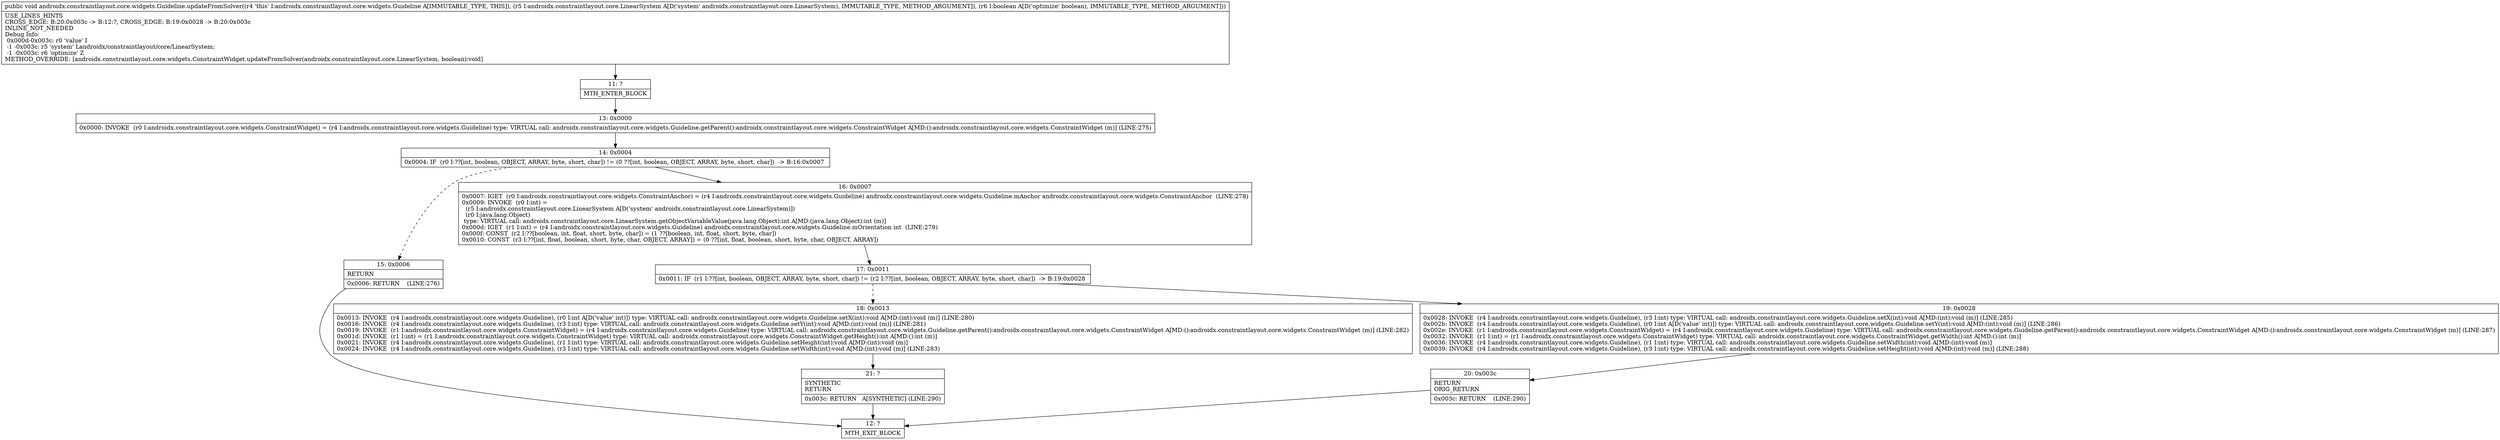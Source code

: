 digraph "CFG forandroidx.constraintlayout.core.widgets.Guideline.updateFromSolver(Landroidx\/constraintlayout\/core\/LinearSystem;Z)V" {
Node_11 [shape=record,label="{11\:\ ?|MTH_ENTER_BLOCK\l}"];
Node_13 [shape=record,label="{13\:\ 0x0000|0x0000: INVOKE  (r0 I:androidx.constraintlayout.core.widgets.ConstraintWidget) = (r4 I:androidx.constraintlayout.core.widgets.Guideline) type: VIRTUAL call: androidx.constraintlayout.core.widgets.Guideline.getParent():androidx.constraintlayout.core.widgets.ConstraintWidget A[MD:():androidx.constraintlayout.core.widgets.ConstraintWidget (m)] (LINE:275)\l}"];
Node_14 [shape=record,label="{14\:\ 0x0004|0x0004: IF  (r0 I:??[int, boolean, OBJECT, ARRAY, byte, short, char]) != (0 ??[int, boolean, OBJECT, ARRAY, byte, short, char])  \-\> B:16:0x0007 \l}"];
Node_15 [shape=record,label="{15\:\ 0x0006|RETURN\l|0x0006: RETURN    (LINE:276)\l}"];
Node_12 [shape=record,label="{12\:\ ?|MTH_EXIT_BLOCK\l}"];
Node_16 [shape=record,label="{16\:\ 0x0007|0x0007: IGET  (r0 I:androidx.constraintlayout.core.widgets.ConstraintAnchor) = (r4 I:androidx.constraintlayout.core.widgets.Guideline) androidx.constraintlayout.core.widgets.Guideline.mAnchor androidx.constraintlayout.core.widgets.ConstraintAnchor  (LINE:278)\l0x0009: INVOKE  (r0 I:int) = \l  (r5 I:androidx.constraintlayout.core.LinearSystem A[D('system' androidx.constraintlayout.core.LinearSystem)])\l  (r0 I:java.lang.Object)\l type: VIRTUAL call: androidx.constraintlayout.core.LinearSystem.getObjectVariableValue(java.lang.Object):int A[MD:(java.lang.Object):int (m)]\l0x000d: IGET  (r1 I:int) = (r4 I:androidx.constraintlayout.core.widgets.Guideline) androidx.constraintlayout.core.widgets.Guideline.mOrientation int  (LINE:279)\l0x000f: CONST  (r2 I:??[boolean, int, float, short, byte, char]) = (1 ??[boolean, int, float, short, byte, char]) \l0x0010: CONST  (r3 I:??[int, float, boolean, short, byte, char, OBJECT, ARRAY]) = (0 ??[int, float, boolean, short, byte, char, OBJECT, ARRAY]) \l}"];
Node_17 [shape=record,label="{17\:\ 0x0011|0x0011: IF  (r1 I:??[int, boolean, OBJECT, ARRAY, byte, short, char]) != (r2 I:??[int, boolean, OBJECT, ARRAY, byte, short, char])  \-\> B:19:0x0028 \l}"];
Node_18 [shape=record,label="{18\:\ 0x0013|0x0013: INVOKE  (r4 I:androidx.constraintlayout.core.widgets.Guideline), (r0 I:int A[D('value' int)]) type: VIRTUAL call: androidx.constraintlayout.core.widgets.Guideline.setX(int):void A[MD:(int):void (m)] (LINE:280)\l0x0016: INVOKE  (r4 I:androidx.constraintlayout.core.widgets.Guideline), (r3 I:int) type: VIRTUAL call: androidx.constraintlayout.core.widgets.Guideline.setY(int):void A[MD:(int):void (m)] (LINE:281)\l0x0019: INVOKE  (r1 I:androidx.constraintlayout.core.widgets.ConstraintWidget) = (r4 I:androidx.constraintlayout.core.widgets.Guideline) type: VIRTUAL call: androidx.constraintlayout.core.widgets.Guideline.getParent():androidx.constraintlayout.core.widgets.ConstraintWidget A[MD:():androidx.constraintlayout.core.widgets.ConstraintWidget (m)] (LINE:282)\l0x001d: INVOKE  (r1 I:int) = (r1 I:androidx.constraintlayout.core.widgets.ConstraintWidget) type: VIRTUAL call: androidx.constraintlayout.core.widgets.ConstraintWidget.getHeight():int A[MD:():int (m)]\l0x0021: INVOKE  (r4 I:androidx.constraintlayout.core.widgets.Guideline), (r1 I:int) type: VIRTUAL call: androidx.constraintlayout.core.widgets.Guideline.setHeight(int):void A[MD:(int):void (m)]\l0x0024: INVOKE  (r4 I:androidx.constraintlayout.core.widgets.Guideline), (r3 I:int) type: VIRTUAL call: androidx.constraintlayout.core.widgets.Guideline.setWidth(int):void A[MD:(int):void (m)] (LINE:283)\l}"];
Node_21 [shape=record,label="{21\:\ ?|SYNTHETIC\lRETURN\l|0x003c: RETURN   A[SYNTHETIC] (LINE:290)\l}"];
Node_19 [shape=record,label="{19\:\ 0x0028|0x0028: INVOKE  (r4 I:androidx.constraintlayout.core.widgets.Guideline), (r3 I:int) type: VIRTUAL call: androidx.constraintlayout.core.widgets.Guideline.setX(int):void A[MD:(int):void (m)] (LINE:285)\l0x002b: INVOKE  (r4 I:androidx.constraintlayout.core.widgets.Guideline), (r0 I:int A[D('value' int)]) type: VIRTUAL call: androidx.constraintlayout.core.widgets.Guideline.setY(int):void A[MD:(int):void (m)] (LINE:286)\l0x002e: INVOKE  (r1 I:androidx.constraintlayout.core.widgets.ConstraintWidget) = (r4 I:androidx.constraintlayout.core.widgets.Guideline) type: VIRTUAL call: androidx.constraintlayout.core.widgets.Guideline.getParent():androidx.constraintlayout.core.widgets.ConstraintWidget A[MD:():androidx.constraintlayout.core.widgets.ConstraintWidget (m)] (LINE:287)\l0x0032: INVOKE  (r1 I:int) = (r1 I:androidx.constraintlayout.core.widgets.ConstraintWidget) type: VIRTUAL call: androidx.constraintlayout.core.widgets.ConstraintWidget.getWidth():int A[MD:():int (m)]\l0x0036: INVOKE  (r4 I:androidx.constraintlayout.core.widgets.Guideline), (r1 I:int) type: VIRTUAL call: androidx.constraintlayout.core.widgets.Guideline.setWidth(int):void A[MD:(int):void (m)]\l0x0039: INVOKE  (r4 I:androidx.constraintlayout.core.widgets.Guideline), (r3 I:int) type: VIRTUAL call: androidx.constraintlayout.core.widgets.Guideline.setHeight(int):void A[MD:(int):void (m)] (LINE:288)\l}"];
Node_20 [shape=record,label="{20\:\ 0x003c|RETURN\lORIG_RETURN\l|0x003c: RETURN    (LINE:290)\l}"];
MethodNode[shape=record,label="{public void androidx.constraintlayout.core.widgets.Guideline.updateFromSolver((r4 'this' I:androidx.constraintlayout.core.widgets.Guideline A[IMMUTABLE_TYPE, THIS]), (r5 I:androidx.constraintlayout.core.LinearSystem A[D('system' androidx.constraintlayout.core.LinearSystem), IMMUTABLE_TYPE, METHOD_ARGUMENT]), (r6 I:boolean A[D('optimize' boolean), IMMUTABLE_TYPE, METHOD_ARGUMENT]))  | USE_LINES_HINTS\lCROSS_EDGE: B:20:0x003c \-\> B:12:?, CROSS_EDGE: B:19:0x0028 \-\> B:20:0x003c\lINLINE_NOT_NEEDED\lDebug Info:\l  0x000d\-0x003c: r0 'value' I\l  \-1 \-0x003c: r5 'system' Landroidx\/constraintlayout\/core\/LinearSystem;\l  \-1 \-0x003c: r6 'optimize' Z\lMETHOD_OVERRIDE: [androidx.constraintlayout.core.widgets.ConstraintWidget.updateFromSolver(androidx.constraintlayout.core.LinearSystem, boolean):void]\l}"];
MethodNode -> Node_11;Node_11 -> Node_13;
Node_13 -> Node_14;
Node_14 -> Node_15[style=dashed];
Node_14 -> Node_16;
Node_15 -> Node_12;
Node_16 -> Node_17;
Node_17 -> Node_18[style=dashed];
Node_17 -> Node_19;
Node_18 -> Node_21;
Node_21 -> Node_12;
Node_19 -> Node_20;
Node_20 -> Node_12;
}

